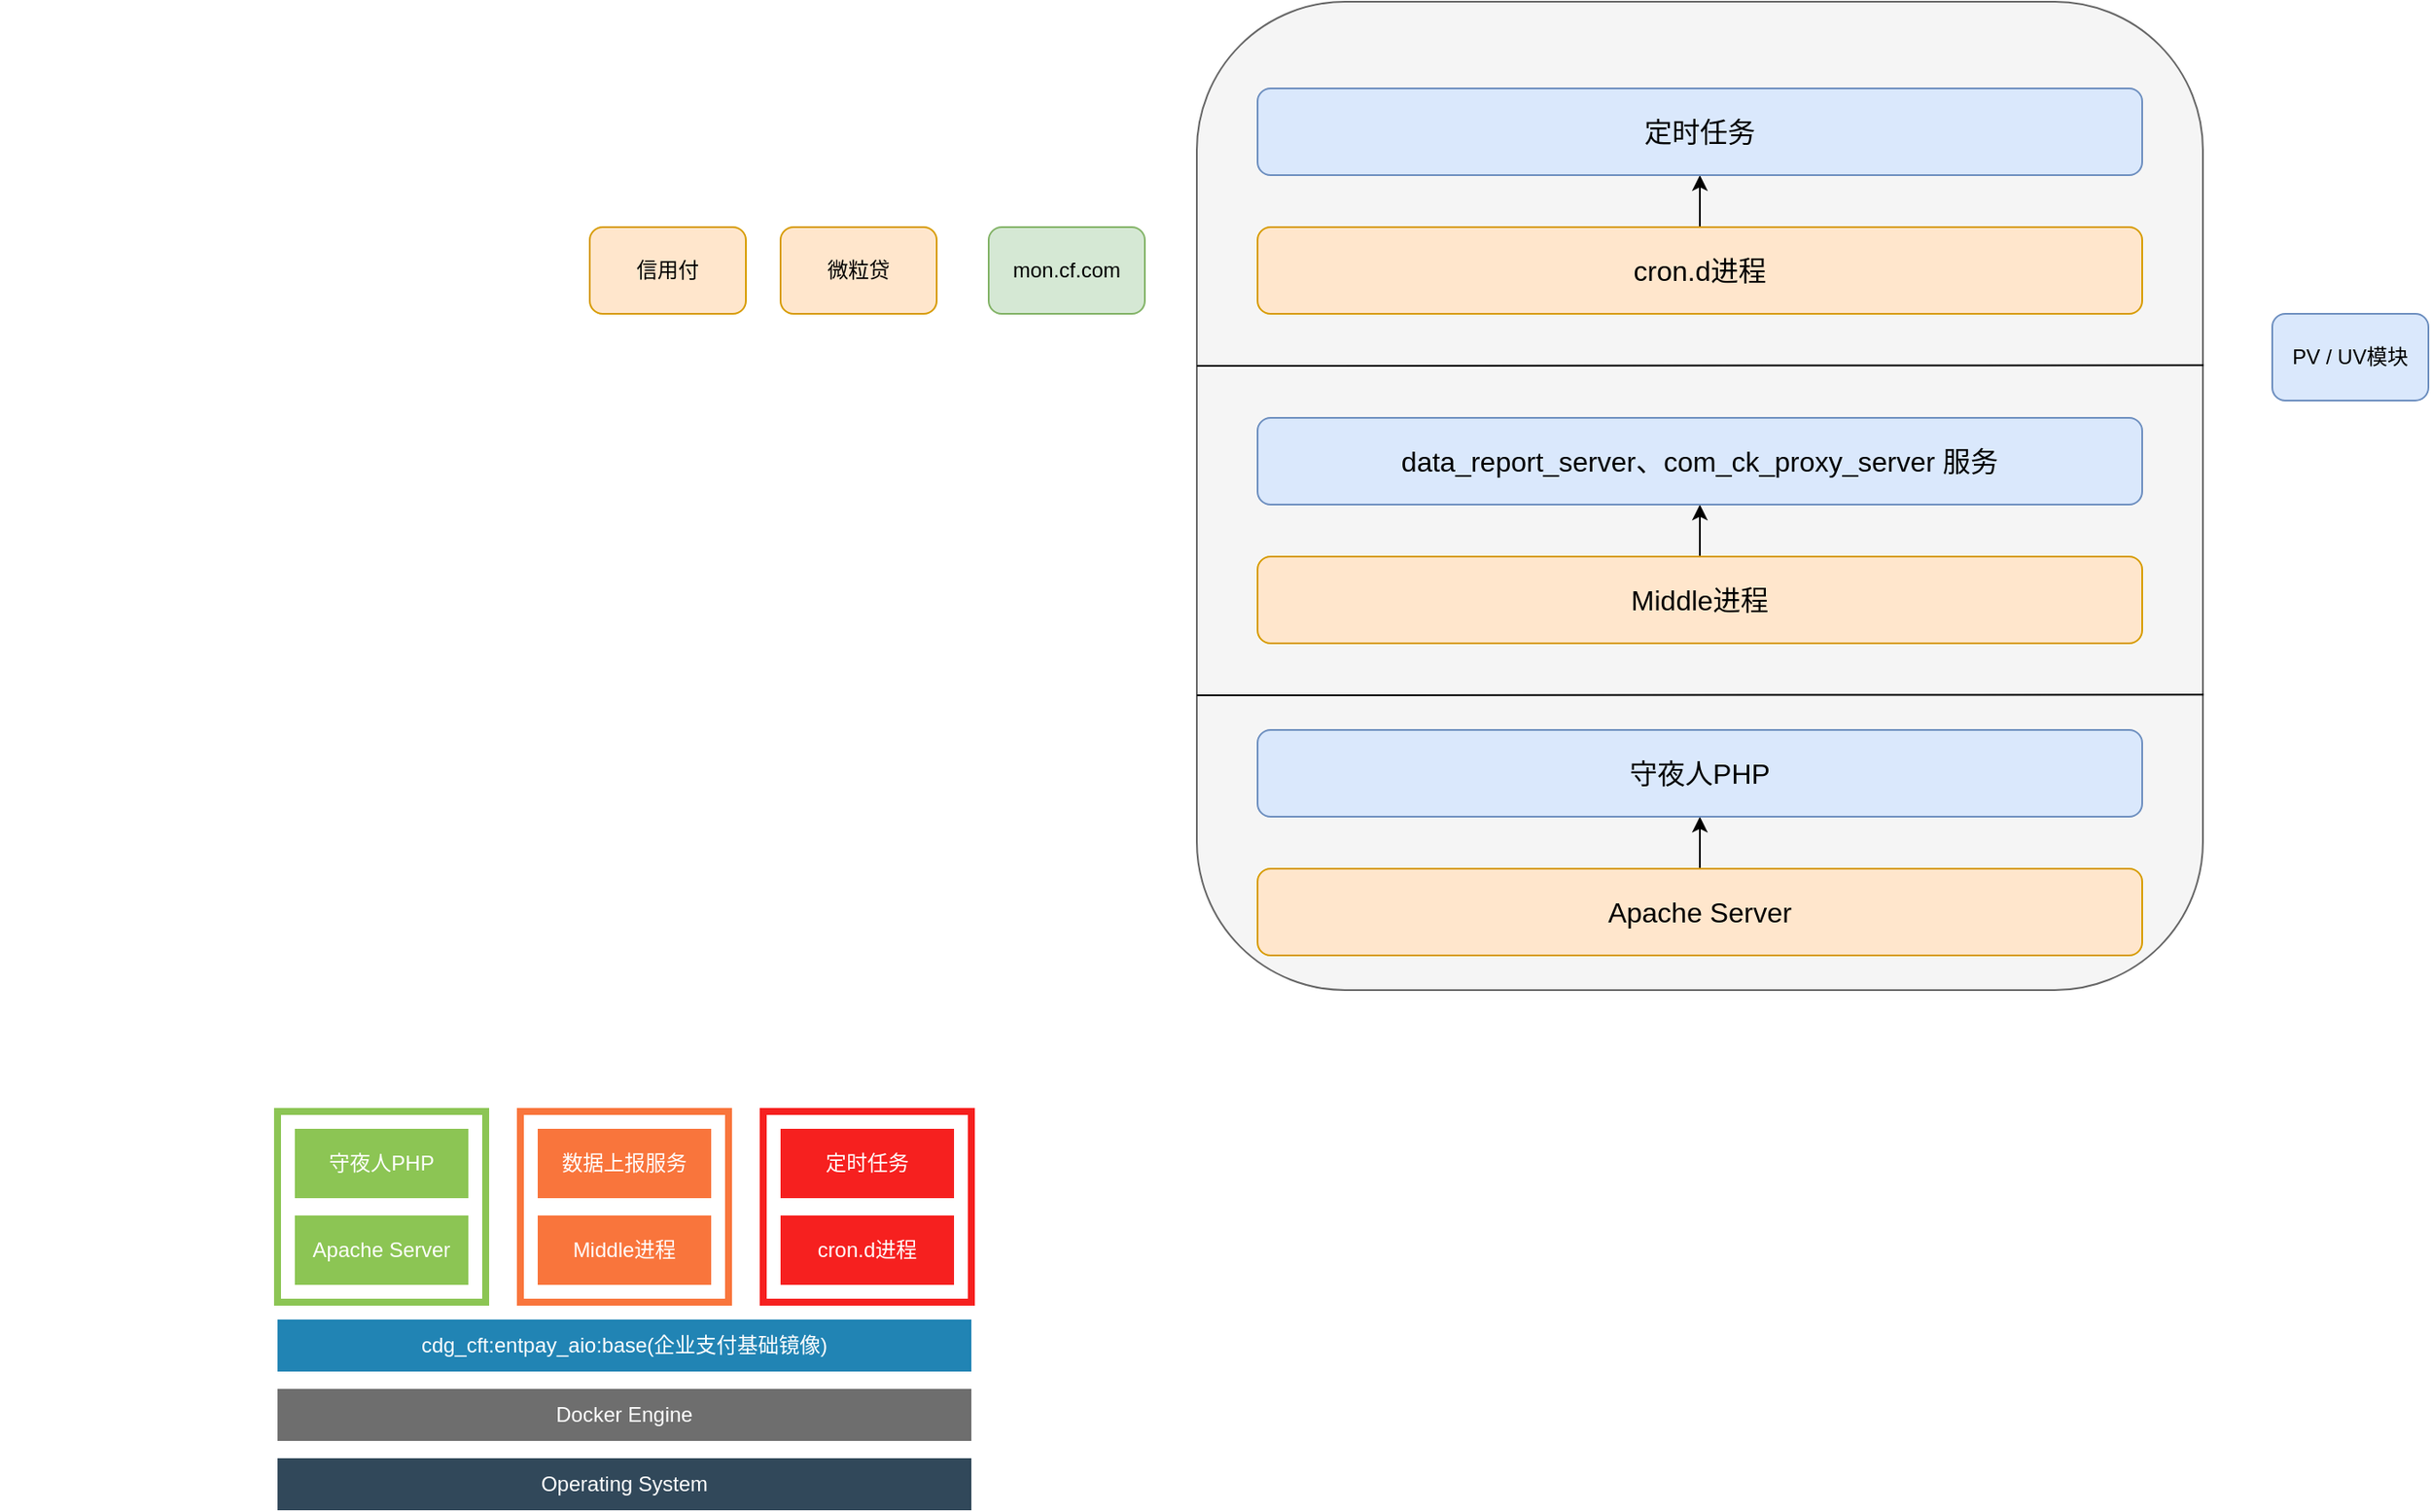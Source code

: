 <mxfile version="14.9.4" type="github">
  <diagram id="-S-SlBokZirKx-TmyMDk" name="Page-1">
    <mxGraphModel dx="2600" dy="563" grid="1" gridSize="10" guides="1" tooltips="1" connect="1" arrows="1" fold="1" page="1" pageScale="1" pageWidth="1654" pageHeight="2336" math="0" shadow="0">
      <root>
        <mxCell id="0" />
        <mxCell id="1" parent="0" />
        <mxCell id="YqGiHm_dUTuIlLCKrZof-1" value="" style="rounded=1;whiteSpace=wrap;html=1;fillColor=#f5f5f5;strokeColor=#666666;fontColor=#333333;strokeWidth=1;shadow=0;glass=0;perimeterSpacing=1;" vertex="1" parent="1">
          <mxGeometry x="240" y="110" width="580" height="570" as="geometry" />
        </mxCell>
        <mxCell id="YqGiHm_dUTuIlLCKrZof-10" value="PV / UV模块" style="rounded=1;whiteSpace=wrap;html=1;fillColor=#dae8fc;strokeColor=#6c8ebf;" vertex="1" parent="1">
          <mxGeometry x="860" y="290" width="90" height="50" as="geometry" />
        </mxCell>
        <mxCell id="YqGiHm_dUTuIlLCKrZof-26" style="edgeStyle=orthogonalEdgeStyle;rounded=0;orthogonalLoop=1;jettySize=auto;html=1;exitX=0.5;exitY=0;exitDx=0;exitDy=0;entryX=0.5;entryY=1;entryDx=0;entryDy=0;" edge="1" parent="1" source="YqGiHm_dUTuIlLCKrZof-12" target="YqGiHm_dUTuIlLCKrZof-24">
          <mxGeometry relative="1" as="geometry" />
        </mxCell>
        <mxCell id="YqGiHm_dUTuIlLCKrZof-12" value="&lt;font style=&quot;font-size: 16px&quot;&gt;Apache Server&lt;/font&gt;" style="rounded=1;whiteSpace=wrap;html=1;fillColor=#ffe6cc;strokeColor=#d79b00;" vertex="1" parent="1">
          <mxGeometry x="275" y="610" width="510" height="50" as="geometry" />
        </mxCell>
        <mxCell id="YqGiHm_dUTuIlLCKrZof-14" value="信用付" style="rounded=1;whiteSpace=wrap;html=1;fillColor=#ffe6cc;strokeColor=#d79b00;" vertex="1" parent="1">
          <mxGeometry x="-110" y="240" width="90" height="50" as="geometry" />
        </mxCell>
        <mxCell id="YqGiHm_dUTuIlLCKrZof-16" value="微粒贷" style="rounded=1;whiteSpace=wrap;html=1;fillColor=#ffe6cc;strokeColor=#d79b00;" vertex="1" parent="1">
          <mxGeometry y="240" width="90" height="50" as="geometry" />
        </mxCell>
        <mxCell id="YqGiHm_dUTuIlLCKrZof-18" value="mon.cf.com" style="rounded=1;whiteSpace=wrap;html=1;fillColor=#d5e8d4;strokeColor=#82b366;" vertex="1" parent="1">
          <mxGeometry x="120" y="240" width="90" height="50" as="geometry" />
        </mxCell>
        <mxCell id="YqGiHm_dUTuIlLCKrZof-24" value="&lt;span style=&quot;font-size: 16px&quot;&gt;守夜人PHP&lt;/span&gt;" style="rounded=1;whiteSpace=wrap;html=1;fillColor=#dae8fc;strokeColor=#6c8ebf;" vertex="1" parent="1">
          <mxGeometry x="275" y="530" width="510" height="50" as="geometry" />
        </mxCell>
        <mxCell id="YqGiHm_dUTuIlLCKrZof-27" value="" style="endArrow=none;html=1;entryX=0.999;entryY=0.648;entryDx=0;entryDy=0;entryPerimeter=0;" edge="1" parent="1">
          <mxGeometry width="50" height="50" relative="1" as="geometry">
            <mxPoint x="240" y="510" as="sourcePoint" />
            <mxPoint x="820.418" y="509.656" as="targetPoint" />
          </mxGeometry>
        </mxCell>
        <mxCell id="YqGiHm_dUTuIlLCKrZof-31" value="" style="edgeStyle=orthogonalEdgeStyle;rounded=0;orthogonalLoop=1;jettySize=auto;html=1;" edge="1" parent="1" source="YqGiHm_dUTuIlLCKrZof-28" target="YqGiHm_dUTuIlLCKrZof-29">
          <mxGeometry relative="1" as="geometry" />
        </mxCell>
        <mxCell id="YqGiHm_dUTuIlLCKrZof-28" value="&lt;font style=&quot;font-size: 16px&quot;&gt;Middle进程&lt;/font&gt;" style="rounded=1;whiteSpace=wrap;html=1;fillColor=#ffe6cc;strokeColor=#d79b00;" vertex="1" parent="1">
          <mxGeometry x="275" y="430" width="510" height="50" as="geometry" />
        </mxCell>
        <mxCell id="YqGiHm_dUTuIlLCKrZof-29" value="&lt;span style=&quot;font-size: 16px&quot;&gt;data_report_server、com_ck_proxy_server 服务&lt;/span&gt;" style="rounded=1;whiteSpace=wrap;html=1;fillColor=#dae8fc;strokeColor=#6c8ebf;" vertex="1" parent="1">
          <mxGeometry x="275" y="350" width="510" height="50" as="geometry" />
        </mxCell>
        <mxCell id="YqGiHm_dUTuIlLCKrZof-32" value="" style="endArrow=none;html=1;entryX=0.999;entryY=0.648;entryDx=0;entryDy=0;entryPerimeter=0;" edge="1" parent="1">
          <mxGeometry width="50" height="50" relative="1" as="geometry">
            <mxPoint x="240" y="320" as="sourcePoint" />
            <mxPoint x="820.418" y="319.656" as="targetPoint" />
          </mxGeometry>
        </mxCell>
        <mxCell id="YqGiHm_dUTuIlLCKrZof-35" value="" style="edgeStyle=orthogonalEdgeStyle;rounded=0;orthogonalLoop=1;jettySize=auto;html=1;" edge="1" parent="1" source="YqGiHm_dUTuIlLCKrZof-33" target="YqGiHm_dUTuIlLCKrZof-34">
          <mxGeometry relative="1" as="geometry" />
        </mxCell>
        <mxCell id="YqGiHm_dUTuIlLCKrZof-33" value="&lt;font style=&quot;font-size: 16px&quot;&gt;cron.d进程&lt;/font&gt;" style="rounded=1;whiteSpace=wrap;html=1;fillColor=#ffe6cc;strokeColor=#d79b00;" vertex="1" parent="1">
          <mxGeometry x="275" y="240" width="510" height="50" as="geometry" />
        </mxCell>
        <mxCell id="YqGiHm_dUTuIlLCKrZof-34" value="&lt;span style=&quot;font-size: 16px&quot;&gt;定时任务&lt;/span&gt;" style="rounded=1;whiteSpace=wrap;html=1;fillColor=#dae8fc;strokeColor=#6c8ebf;" vertex="1" parent="1">
          <mxGeometry x="275" y="160" width="510" height="50" as="geometry" />
        </mxCell>
        <mxCell id="YqGiHm_dUTuIlLCKrZof-37" value="" style="shape=image;verticalLabelPosition=bottom;labelBackgroundColor=#ffffff;verticalAlign=top;aspect=fixed;imageAspect=0;image=https://www.sweharris.org/images/container-layer.png;" vertex="1" parent="1">
          <mxGeometry x="-450" y="330" width="520" height="181" as="geometry" />
        </mxCell>
        <mxCell id="YqGiHm_dUTuIlLCKrZof-39" value="&lt;font color=&quot;#ffffff&quot;&gt;Docker Engine&lt;/font&gt;" style="rounded=0;whiteSpace=wrap;html=1;shadow=0;glass=0;strokeWidth=1;strokeColor=none;fillColor=#6E6E6E;" vertex="1" parent="1">
          <mxGeometry x="-290" y="910" width="400" height="30" as="geometry" />
        </mxCell>
        <mxCell id="YqGiHm_dUTuIlLCKrZof-40" value="&lt;font color=&quot;#ffffff&quot;&gt;Operating System&lt;/font&gt;" style="rounded=0;whiteSpace=wrap;html=1;shadow=0;glass=0;strokeWidth=1;strokeColor=none;fillColor=#31485A;" vertex="1" parent="1">
          <mxGeometry x="-290" y="950" width="400" height="30" as="geometry" />
        </mxCell>
        <mxCell id="YqGiHm_dUTuIlLCKrZof-41" value="&lt;font color=&quot;#ffffff&quot;&gt;cdg_cft:entpay_aio:base(企业支付基础镜像)&lt;/font&gt;" style="rounded=0;whiteSpace=wrap;html=1;shadow=0;glass=0;strokeWidth=1;strokeColor=none;fillColor=#2184B4;" vertex="1" parent="1">
          <mxGeometry x="-290" y="870" width="400" height="30" as="geometry" />
        </mxCell>
        <mxCell id="YqGiHm_dUTuIlLCKrZof-42" value="" style="rounded=0;whiteSpace=wrap;html=1;shadow=0;glass=0;strokeWidth=4;fillColor=none;strokeColor=#8CC554;" vertex="1" parent="1">
          <mxGeometry x="-290" y="750" width="120" height="110" as="geometry" />
        </mxCell>
        <mxCell id="YqGiHm_dUTuIlLCKrZof-43" value="" style="rounded=0;whiteSpace=wrap;html=1;shadow=0;glass=0;strokeWidth=4;fillColor=none;strokeColor=#F9753C;" vertex="1" parent="1">
          <mxGeometry x="-150" y="750" width="120" height="110" as="geometry" />
        </mxCell>
        <mxCell id="YqGiHm_dUTuIlLCKrZof-44" value="" style="rounded=0;whiteSpace=wrap;html=1;shadow=0;glass=0;strokeWidth=4;fillColor=none;strokeColor=#F6201F;" vertex="1" parent="1">
          <mxGeometry x="-10" y="750" width="120" height="110" as="geometry" />
        </mxCell>
        <mxCell id="YqGiHm_dUTuIlLCKrZof-45" value="&lt;font color=&quot;#ffffff&quot;&gt;守夜人PHP&lt;/font&gt;" style="rounded=0;whiteSpace=wrap;html=1;shadow=0;glass=0;strokeWidth=4;strokeColor=none;fillColor=#8CC554;" vertex="1" parent="1">
          <mxGeometry x="-280" y="760" width="100" height="40" as="geometry" />
        </mxCell>
        <mxCell id="YqGiHm_dUTuIlLCKrZof-46" value="&lt;font color=&quot;#ffffff&quot;&gt;Apache Server&lt;/font&gt;" style="rounded=0;whiteSpace=wrap;html=1;shadow=0;glass=0;strokeWidth=4;strokeColor=none;fillColor=#8CC554;" vertex="1" parent="1">
          <mxGeometry x="-280" y="810" width="100" height="40" as="geometry" />
        </mxCell>
        <mxCell id="YqGiHm_dUTuIlLCKrZof-47" value="&lt;font color=&quot;#ffffff&quot;&gt;数据上报服务&lt;/font&gt;" style="rounded=0;whiteSpace=wrap;html=1;shadow=0;glass=0;strokeWidth=4;strokeColor=none;fillColor=#F9753C;" vertex="1" parent="1">
          <mxGeometry x="-140" y="760" width="100" height="40" as="geometry" />
        </mxCell>
        <mxCell id="YqGiHm_dUTuIlLCKrZof-48" value="&lt;font color=&quot;#ffffff&quot;&gt;Middle进程&lt;/font&gt;" style="rounded=0;whiteSpace=wrap;html=1;shadow=0;glass=0;strokeWidth=4;strokeColor=none;fillColor=#F9753C;" vertex="1" parent="1">
          <mxGeometry x="-140" y="810" width="100" height="40" as="geometry" />
        </mxCell>
        <mxCell id="YqGiHm_dUTuIlLCKrZof-49" value="&lt;font color=&quot;#ffffff&quot;&gt;定时任务&lt;/font&gt;" style="rounded=0;whiteSpace=wrap;html=1;shadow=0;glass=0;strokeWidth=4;strokeColor=none;fillColor=#F6201F;" vertex="1" parent="1">
          <mxGeometry y="760" width="100" height="40" as="geometry" />
        </mxCell>
        <mxCell id="YqGiHm_dUTuIlLCKrZof-50" value="&lt;font color=&quot;#ffffff&quot;&gt;cron.d进程&lt;/font&gt;" style="rounded=0;whiteSpace=wrap;html=1;shadow=0;glass=0;strokeWidth=4;strokeColor=none;fillColor=#F6201F;" vertex="1" parent="1">
          <mxGeometry y="810" width="100" height="40" as="geometry" />
        </mxCell>
        <mxCell id="YqGiHm_dUTuIlLCKrZof-54" value="" style="shape=image;verticalLabelPosition=bottom;labelBackgroundColor=#ffffff;verticalAlign=top;aspect=fixed;imageAspect=0;image=https://upload.wikimedia.org/wikipedia/commons/thumb/4/4e/Docker_%28container_engine%29_logo.svg/2560px-Docker_%28container_engine%29_logo.svg.png;" vertex="1" parent="1">
          <mxGeometry x="-222.5" y="680" width="265" height="63.2" as="geometry" />
        </mxCell>
      </root>
    </mxGraphModel>
  </diagram>
</mxfile>
